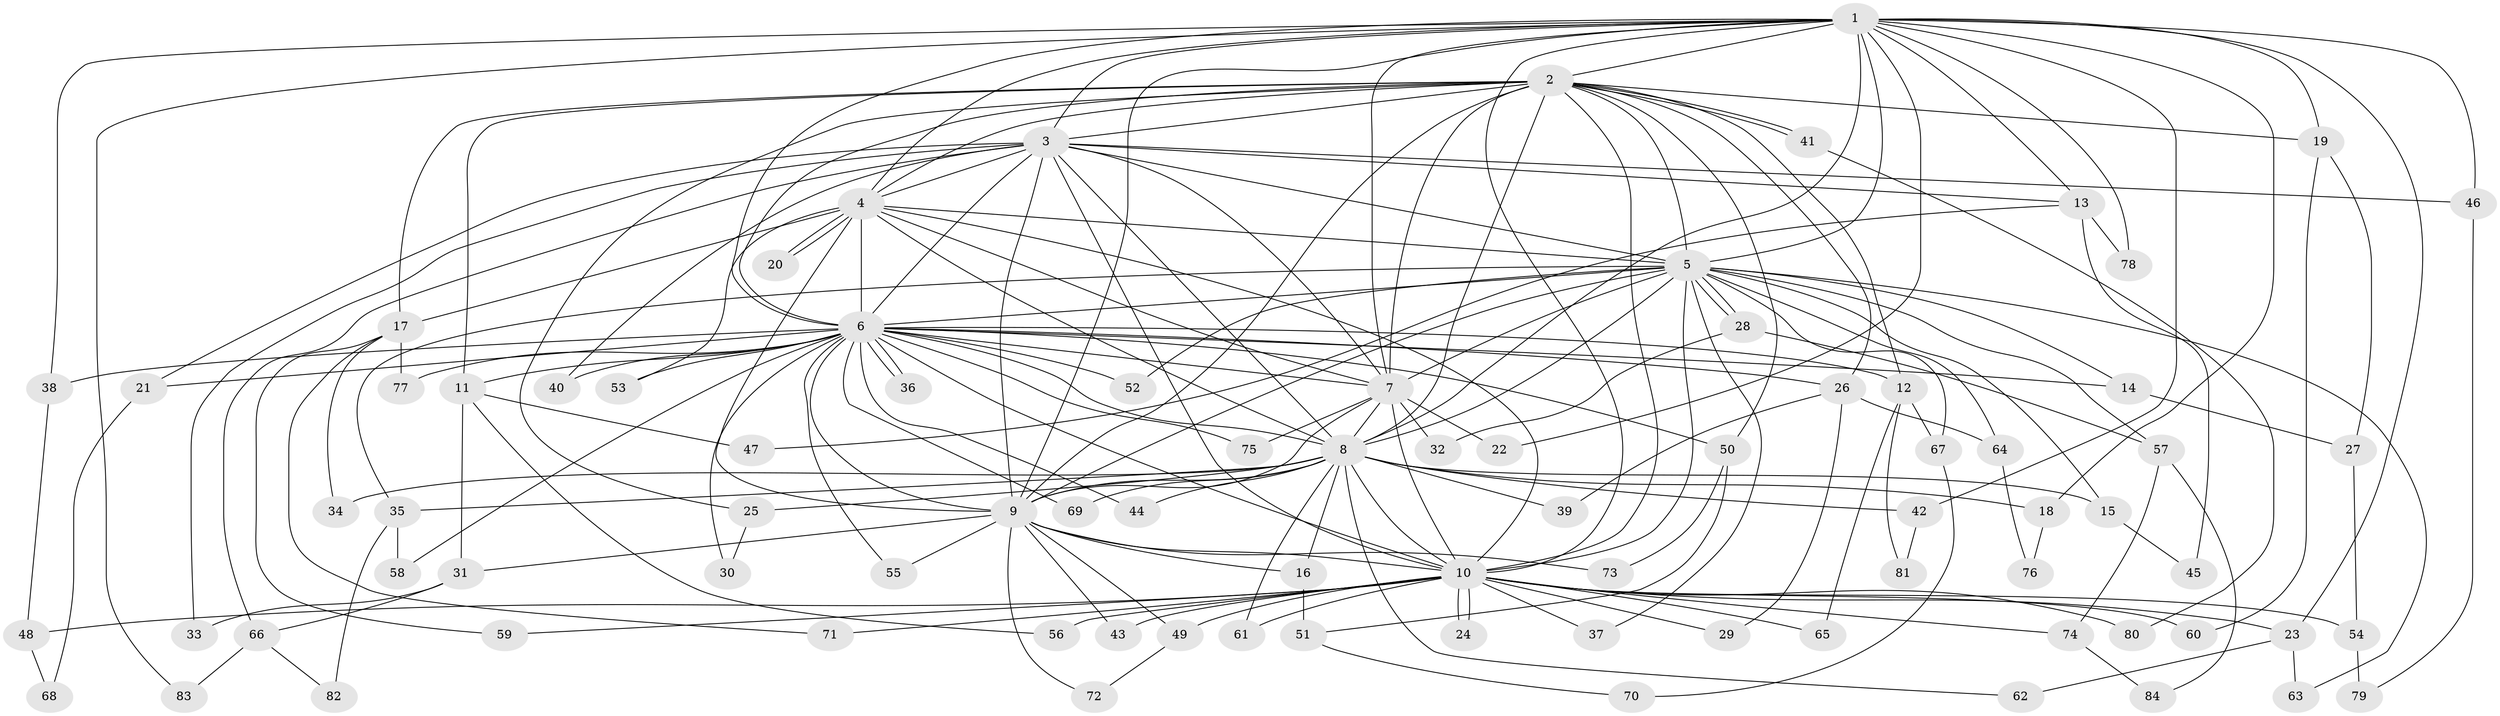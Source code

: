 // Generated by graph-tools (version 1.1) at 2025/01/03/09/25 03:01:13]
// undirected, 84 vertices, 193 edges
graph export_dot {
graph [start="1"]
  node [color=gray90,style=filled];
  1;
  2;
  3;
  4;
  5;
  6;
  7;
  8;
  9;
  10;
  11;
  12;
  13;
  14;
  15;
  16;
  17;
  18;
  19;
  20;
  21;
  22;
  23;
  24;
  25;
  26;
  27;
  28;
  29;
  30;
  31;
  32;
  33;
  34;
  35;
  36;
  37;
  38;
  39;
  40;
  41;
  42;
  43;
  44;
  45;
  46;
  47;
  48;
  49;
  50;
  51;
  52;
  53;
  54;
  55;
  56;
  57;
  58;
  59;
  60;
  61;
  62;
  63;
  64;
  65;
  66;
  67;
  68;
  69;
  70;
  71;
  72;
  73;
  74;
  75;
  76;
  77;
  78;
  79;
  80;
  81;
  82;
  83;
  84;
  1 -- 2;
  1 -- 3;
  1 -- 4;
  1 -- 5;
  1 -- 6;
  1 -- 7;
  1 -- 8;
  1 -- 9;
  1 -- 10;
  1 -- 13;
  1 -- 18;
  1 -- 19;
  1 -- 22;
  1 -- 23;
  1 -- 38;
  1 -- 42;
  1 -- 46;
  1 -- 78;
  1 -- 83;
  2 -- 3;
  2 -- 4;
  2 -- 5;
  2 -- 6;
  2 -- 7;
  2 -- 8;
  2 -- 9;
  2 -- 10;
  2 -- 11;
  2 -- 12;
  2 -- 17;
  2 -- 19;
  2 -- 25;
  2 -- 26;
  2 -- 41;
  2 -- 41;
  2 -- 50;
  3 -- 4;
  3 -- 5;
  3 -- 6;
  3 -- 7;
  3 -- 8;
  3 -- 9;
  3 -- 10;
  3 -- 13;
  3 -- 21;
  3 -- 33;
  3 -- 40;
  3 -- 46;
  3 -- 66;
  4 -- 5;
  4 -- 6;
  4 -- 7;
  4 -- 8;
  4 -- 9;
  4 -- 10;
  4 -- 17;
  4 -- 20;
  4 -- 20;
  4 -- 53;
  5 -- 6;
  5 -- 7;
  5 -- 8;
  5 -- 9;
  5 -- 10;
  5 -- 14;
  5 -- 15;
  5 -- 28;
  5 -- 28;
  5 -- 35;
  5 -- 37;
  5 -- 52;
  5 -- 57;
  5 -- 63;
  5 -- 64;
  5 -- 67;
  6 -- 7;
  6 -- 8;
  6 -- 9;
  6 -- 10;
  6 -- 11;
  6 -- 12;
  6 -- 14;
  6 -- 21;
  6 -- 26;
  6 -- 30;
  6 -- 36;
  6 -- 36;
  6 -- 38;
  6 -- 40;
  6 -- 44;
  6 -- 50;
  6 -- 52;
  6 -- 53;
  6 -- 55;
  6 -- 58;
  6 -- 69;
  6 -- 75;
  6 -- 77;
  7 -- 8;
  7 -- 9;
  7 -- 10;
  7 -- 22;
  7 -- 32;
  7 -- 75;
  8 -- 9;
  8 -- 10;
  8 -- 15;
  8 -- 16;
  8 -- 18;
  8 -- 25;
  8 -- 34;
  8 -- 35;
  8 -- 39;
  8 -- 42;
  8 -- 44;
  8 -- 61;
  8 -- 62;
  8 -- 69;
  9 -- 10;
  9 -- 16;
  9 -- 31;
  9 -- 43;
  9 -- 49;
  9 -- 55;
  9 -- 72;
  9 -- 73;
  10 -- 23;
  10 -- 24;
  10 -- 24;
  10 -- 29;
  10 -- 37;
  10 -- 43;
  10 -- 48;
  10 -- 49;
  10 -- 54;
  10 -- 56;
  10 -- 59;
  10 -- 60;
  10 -- 61;
  10 -- 65;
  10 -- 71;
  10 -- 74;
  10 -- 80;
  11 -- 31;
  11 -- 47;
  11 -- 56;
  12 -- 65;
  12 -- 67;
  12 -- 81;
  13 -- 45;
  13 -- 47;
  13 -- 78;
  14 -- 27;
  15 -- 45;
  16 -- 51;
  17 -- 34;
  17 -- 59;
  17 -- 71;
  17 -- 77;
  18 -- 76;
  19 -- 27;
  19 -- 60;
  21 -- 68;
  23 -- 62;
  23 -- 63;
  25 -- 30;
  26 -- 29;
  26 -- 39;
  26 -- 64;
  27 -- 54;
  28 -- 32;
  28 -- 57;
  31 -- 33;
  31 -- 66;
  35 -- 58;
  35 -- 82;
  38 -- 48;
  41 -- 80;
  42 -- 81;
  46 -- 79;
  48 -- 68;
  49 -- 72;
  50 -- 51;
  50 -- 73;
  51 -- 70;
  54 -- 79;
  57 -- 74;
  57 -- 84;
  64 -- 76;
  66 -- 82;
  66 -- 83;
  67 -- 70;
  74 -- 84;
}
